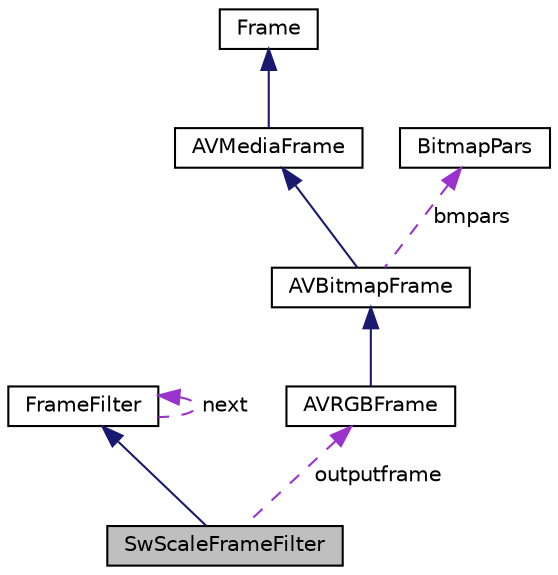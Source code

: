 digraph "SwScaleFrameFilter"
{
  edge [fontname="Helvetica",fontsize="10",labelfontname="Helvetica",labelfontsize="10"];
  node [fontname="Helvetica",fontsize="10",shape=record];
  Node2 [label="SwScaleFrameFilter",height=0.2,width=0.4,color="black", fillcolor="grey75", style="filled", fontcolor="black"];
  Node3 -> Node2 [dir="back",color="midnightblue",fontsize="10",style="solid",fontname="Helvetica"];
  Node3 [label="FrameFilter",height=0.2,width=0.4,color="black", fillcolor="white", style="filled",URL="$classFrameFilter.html",tooltip="The mother class of all frame filters! FrameFilters are used to create \"filter chains\". "];
  Node3 -> Node3 [dir="back",color="darkorchid3",fontsize="10",style="dashed",label=" next" ,fontname="Helvetica"];
  Node4 -> Node2 [dir="back",color="darkorchid3",fontsize="10",style="dashed",label=" outputframe" ,fontname="Helvetica"];
  Node4 [label="AVRGBFrame",height=0.2,width=0.4,color="black", fillcolor="white", style="filled",URL="$classAVRGBFrame.html",tooltip="Decoded RGB frame in FFMpeg format. "];
  Node5 -> Node4 [dir="back",color="midnightblue",fontsize="10",style="solid",fontname="Helvetica"];
  Node5 [label="AVBitmapFrame",height=0.2,width=0.4,color="black", fillcolor="white", style="filled",URL="$classAVBitmapFrame.html",tooltip="Decoded YUV/RGB frame in FFMpeg format. "];
  Node6 -> Node5 [dir="back",color="midnightblue",fontsize="10",style="solid",fontname="Helvetica"];
  Node6 [label="AVMediaFrame",height=0.2,width=0.4,color="black", fillcolor="white", style="filled",URL="$classAVMediaFrame.html",tooltip="Decoded Frame in FFmpeg format. "];
  Node7 -> Node6 [dir="back",color="midnightblue",fontsize="10",style="solid",fontname="Helvetica"];
  Node7 [label="Frame",height=0.2,width=0.4,color="black", fillcolor="white", style="filled",URL="$classFrame.html",tooltip="Frame: An abstract queueable class. "];
  Node8 -> Node5 [dir="back",color="darkorchid3",fontsize="10",style="dashed",label=" bmpars" ,fontname="Helvetica"];
  Node8 [label="BitmapPars",height=0.2,width=0.4,color="black", fillcolor="white", style="filled",URL="$structBitmapPars.html",tooltip="For AVBitmapFrames, linesizes are the widths + padding bytes. "];
}
